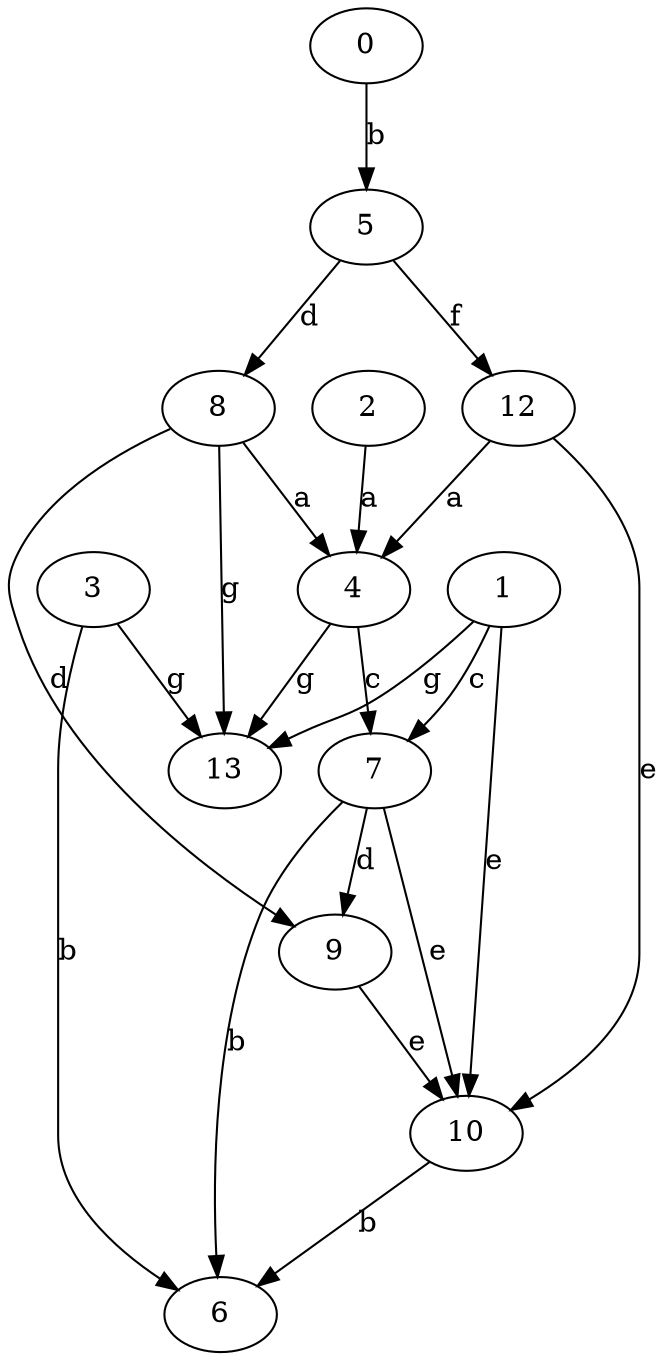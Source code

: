 strict digraph  {
0;
3;
4;
5;
6;
7;
1;
8;
9;
10;
2;
12;
13;
0 -> 5  [label=b];
3 -> 6  [label=b];
3 -> 13  [label=g];
4 -> 7  [label=c];
4 -> 13  [label=g];
5 -> 8  [label=d];
5 -> 12  [label=f];
7 -> 6  [label=b];
7 -> 9  [label=d];
7 -> 10  [label=e];
1 -> 7  [label=c];
1 -> 10  [label=e];
1 -> 13  [label=g];
8 -> 4  [label=a];
8 -> 9  [label=d];
8 -> 13  [label=g];
9 -> 10  [label=e];
10 -> 6  [label=b];
2 -> 4  [label=a];
12 -> 4  [label=a];
12 -> 10  [label=e];
}
